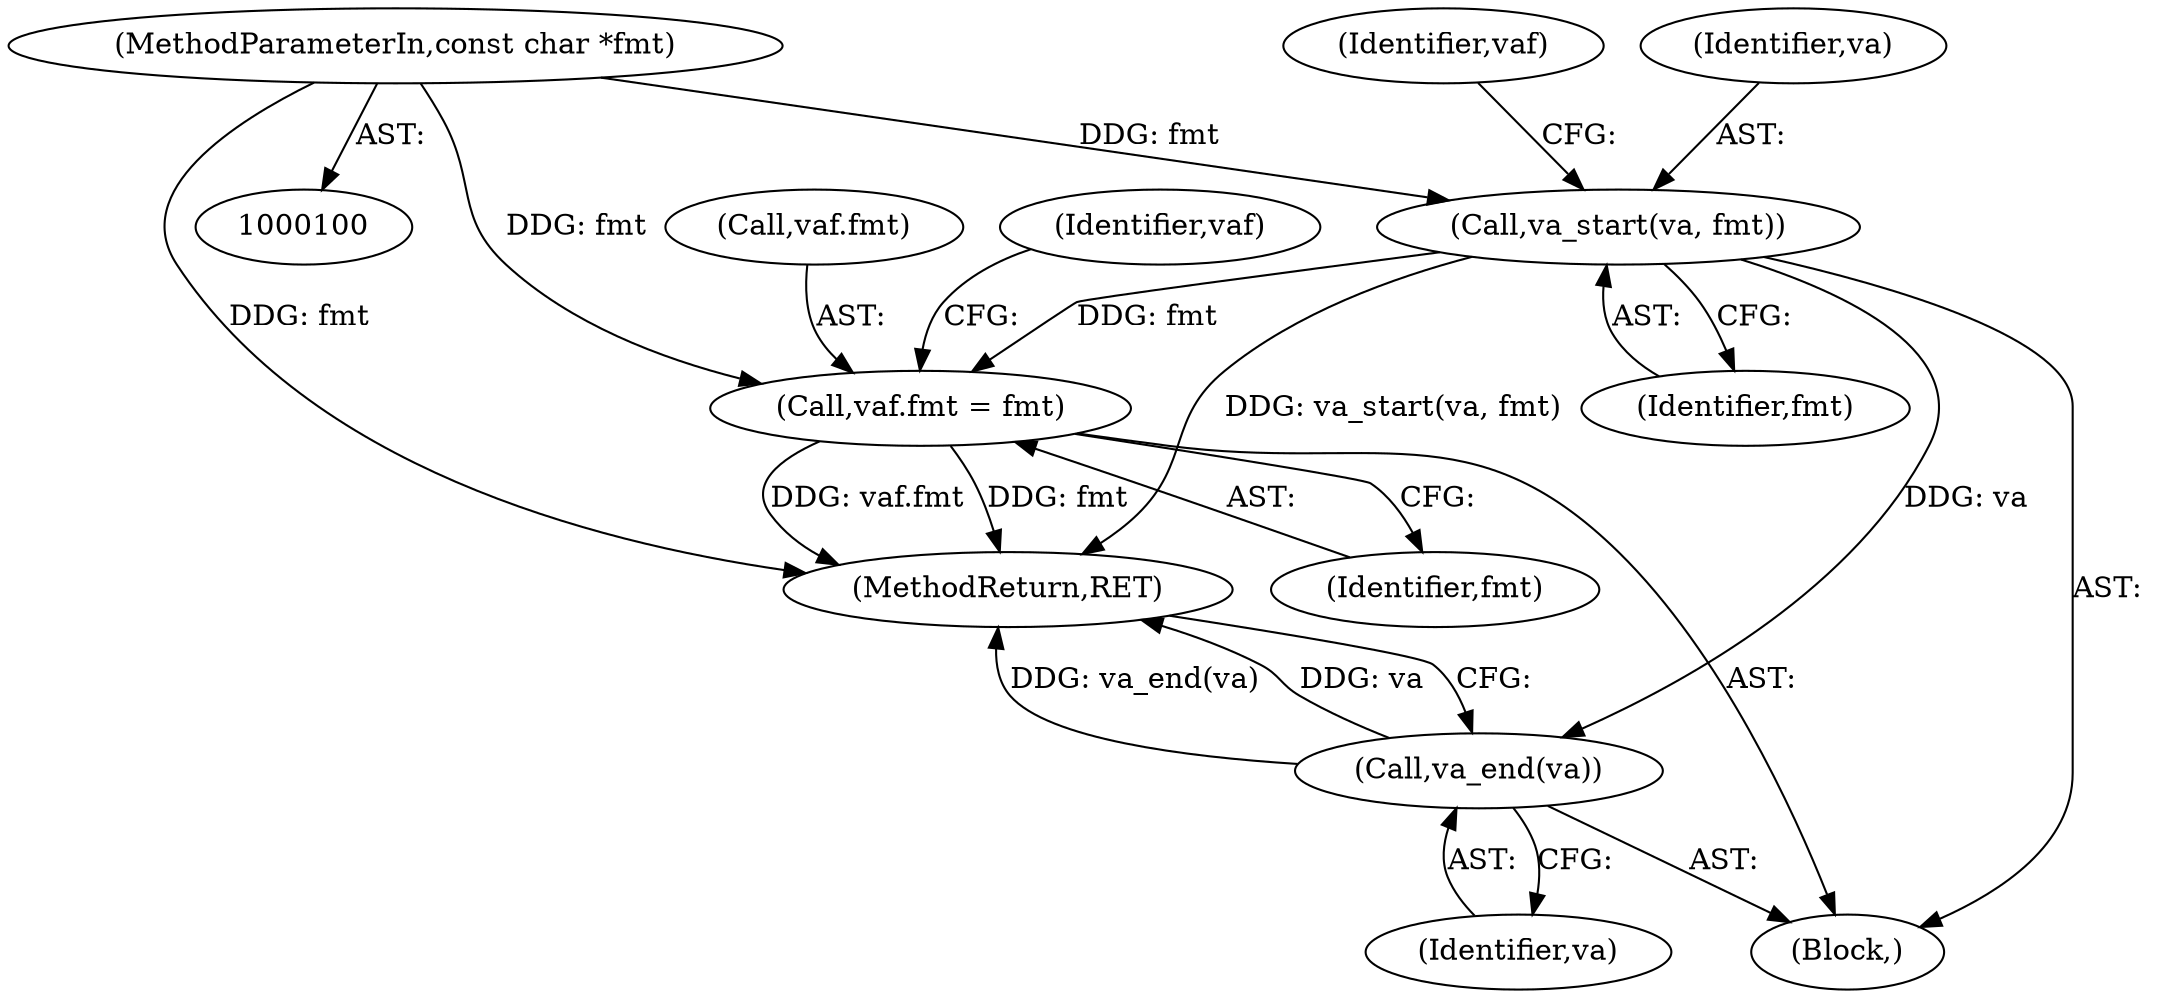 digraph "0_linux_c09581a52765a85f19fc35340127396d5e3379cc_2@pointer" {
"1000104" [label="(MethodParameterIn,const char *fmt)"];
"1000108" [label="(Call,va_start(va, fmt))"];
"1000111" [label="(Call,vaf.fmt = fmt)"];
"1000160" [label="(Call,va_end(va))"];
"1000161" [label="(Identifier,va)"];
"1000104" [label="(MethodParameterIn,const char *fmt)"];
"1000110" [label="(Identifier,fmt)"];
"1000111" [label="(Call,vaf.fmt = fmt)"];
"1000115" [label="(Identifier,fmt)"];
"1000108" [label="(Call,va_start(va, fmt))"];
"1000113" [label="(Identifier,vaf)"];
"1000162" [label="(MethodReturn,RET)"];
"1000105" [label="(Block,)"];
"1000112" [label="(Call,vaf.fmt)"];
"1000109" [label="(Identifier,va)"];
"1000160" [label="(Call,va_end(va))"];
"1000118" [label="(Identifier,vaf)"];
"1000104" -> "1000100"  [label="AST: "];
"1000104" -> "1000162"  [label="DDG: fmt"];
"1000104" -> "1000108"  [label="DDG: fmt"];
"1000104" -> "1000111"  [label="DDG: fmt"];
"1000108" -> "1000105"  [label="AST: "];
"1000108" -> "1000110"  [label="CFG: "];
"1000109" -> "1000108"  [label="AST: "];
"1000110" -> "1000108"  [label="AST: "];
"1000113" -> "1000108"  [label="CFG: "];
"1000108" -> "1000162"  [label="DDG: va_start(va, fmt)"];
"1000108" -> "1000111"  [label="DDG: fmt"];
"1000108" -> "1000160"  [label="DDG: va"];
"1000111" -> "1000105"  [label="AST: "];
"1000111" -> "1000115"  [label="CFG: "];
"1000112" -> "1000111"  [label="AST: "];
"1000115" -> "1000111"  [label="AST: "];
"1000118" -> "1000111"  [label="CFG: "];
"1000111" -> "1000162"  [label="DDG: fmt"];
"1000111" -> "1000162"  [label="DDG: vaf.fmt"];
"1000160" -> "1000105"  [label="AST: "];
"1000160" -> "1000161"  [label="CFG: "];
"1000161" -> "1000160"  [label="AST: "];
"1000162" -> "1000160"  [label="CFG: "];
"1000160" -> "1000162"  [label="DDG: va_end(va)"];
"1000160" -> "1000162"  [label="DDG: va"];
}
